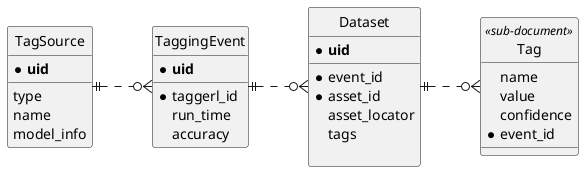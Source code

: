 @startuml
' hide the spot
hide circle

' avoid problems with angled crows feet
skinparam linetype ortho

left to right direction

entity TagSource{
    * **uid**
    __
    type
    name
    model_info
}

entity TaggingEvent{
    * **uid**
    __
    * taggerl_id
    run_time
    accuracy
}

entity Dataset{
    * **uid**
    ___
    * event_id
    * asset_id
    asset_locator
    tags

}

entity Tag <<sub-document>> {
    name
    value 
    confidence
    * event_id
}


TagSource ||..o{ TaggingEvent
TaggingEvent ||..o{ Dataset
Dataset ||..o{ Tag
@enduml
